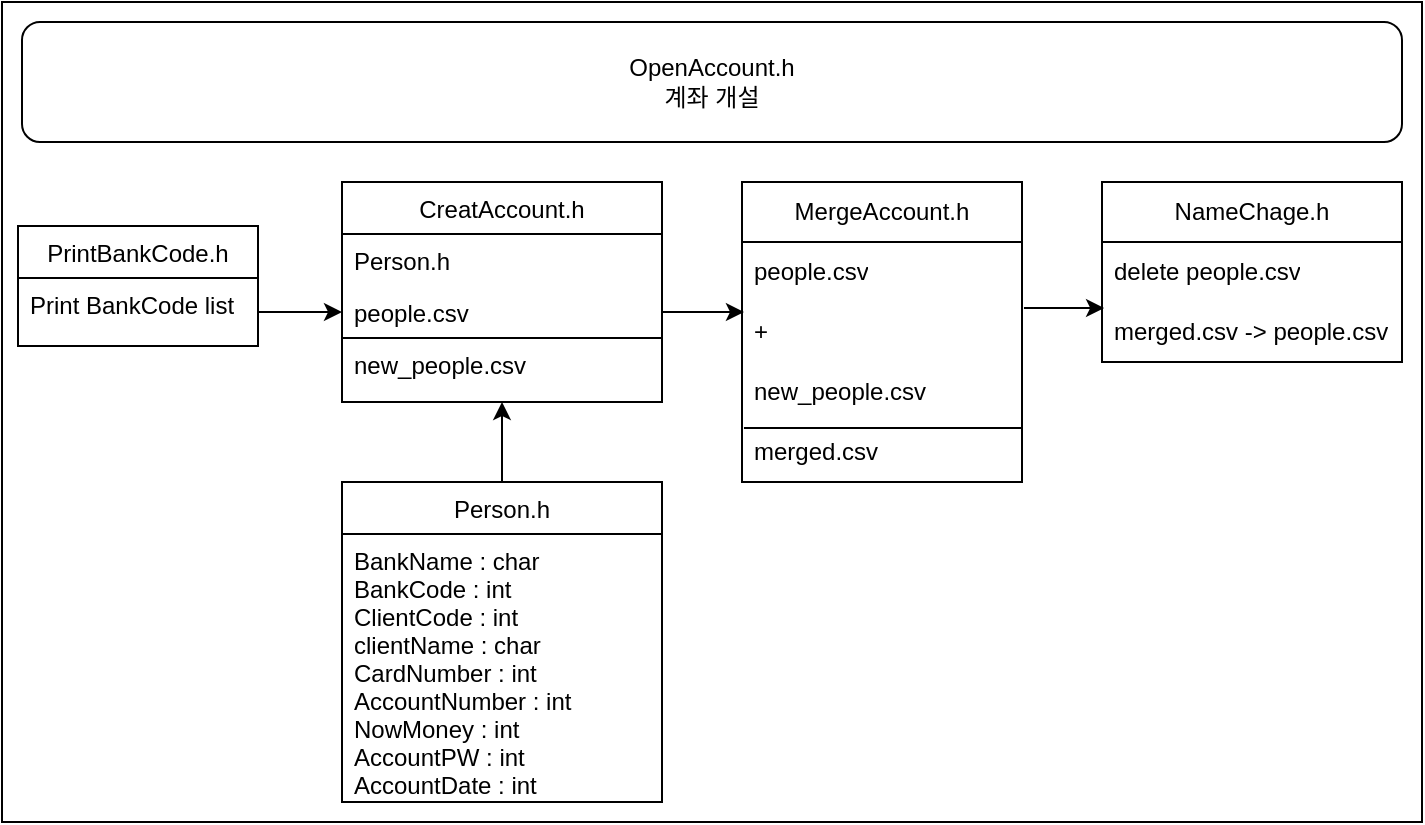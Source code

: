 <mxfile version="21.0.2" type="device"><diagram id="C5RBs43oDa-KdzZeNtuy" name="Page-1"><mxGraphModel dx="1434" dy="796" grid="1" gridSize="10" guides="1" tooltips="1" connect="1" arrows="1" fold="1" page="1" pageScale="1" pageWidth="827" pageHeight="1169" math="0" shadow="0"><root><mxCell id="WIyWlLk6GJQsqaUBKTNV-0"/><mxCell id="WIyWlLk6GJQsqaUBKTNV-1" parent="WIyWlLk6GJQsqaUBKTNV-0"/><mxCell id="8sKPu1Zdy7vAbVcuvaor-19" value="" style="rounded=0;whiteSpace=wrap;html=1;" vertex="1" parent="WIyWlLk6GJQsqaUBKTNV-1"><mxGeometry x="20" y="120" width="710" height="410" as="geometry"/></mxCell><mxCell id="8sKPu1Zdy7vAbVcuvaor-4" style="edgeStyle=orthogonalEdgeStyle;rounded=0;orthogonalLoop=1;jettySize=auto;html=1;exitX=0.5;exitY=0;exitDx=0;exitDy=0;entryX=0.5;entryY=1;entryDx=0;entryDy=0;" edge="1" parent="WIyWlLk6GJQsqaUBKTNV-1" source="zkfFHV4jXpPFQw0GAbJ--6" target="zkfFHV4jXpPFQw0GAbJ--17"><mxGeometry relative="1" as="geometry"/></mxCell><mxCell id="zkfFHV4jXpPFQw0GAbJ--6" value="Person.h" style="swimlane;fontStyle=0;align=center;verticalAlign=top;childLayout=stackLayout;horizontal=1;startSize=26;horizontalStack=0;resizeParent=1;resizeLast=0;collapsible=1;marginBottom=0;rounded=0;shadow=0;strokeWidth=1;" parent="WIyWlLk6GJQsqaUBKTNV-1" vertex="1"><mxGeometry x="190" y="360" width="160" height="160" as="geometry"><mxRectangle x="130" y="380" width="160" height="26" as="alternateBounds"/></mxGeometry></mxCell><mxCell id="zkfFHV4jXpPFQw0GAbJ--8" value="BankName : char&#10;BankCode : int&#10;ClientCode : int&#10;clientName : char&#10;CardNumber : int&#10;AccountNumber : int&#10;NowMoney : int&#10;AccountPW : int&#10;AccountDate : int&#10;&#10;" style="text;align=left;verticalAlign=top;spacingLeft=4;spacingRight=4;overflow=hidden;rotatable=0;points=[[0,0.5],[1,0.5]];portConstraint=eastwest;rounded=0;shadow=0;html=0;" parent="zkfFHV4jXpPFQw0GAbJ--6" vertex="1"><mxGeometry y="26" width="160" height="134" as="geometry"/></mxCell><mxCell id="zkfFHV4jXpPFQw0GAbJ--17" value="CreatAccount.h" style="swimlane;fontStyle=0;align=center;verticalAlign=top;childLayout=stackLayout;horizontal=1;startSize=26;horizontalStack=0;resizeParent=1;resizeLast=0;collapsible=1;marginBottom=0;rounded=0;shadow=0;strokeWidth=1;" parent="WIyWlLk6GJQsqaUBKTNV-1" vertex="1"><mxGeometry x="190" y="210" width="160" height="110" as="geometry"><mxRectangle x="550" y="140" width="160" height="26" as="alternateBounds"/></mxGeometry></mxCell><mxCell id="zkfFHV4jXpPFQw0GAbJ--18" value="Person.h" style="text;align=left;verticalAlign=top;spacingLeft=4;spacingRight=4;overflow=hidden;rotatable=0;points=[[0,0.5],[1,0.5]];portConstraint=eastwest;" parent="zkfFHV4jXpPFQw0GAbJ--17" vertex="1"><mxGeometry y="26" width="160" height="26" as="geometry"/></mxCell><mxCell id="8sKPu1Zdy7vAbVcuvaor-3" value="people.csv" style="text;align=left;verticalAlign=top;spacingLeft=4;spacingRight=4;overflow=hidden;rotatable=0;points=[[0,0.5],[1,0.5]];portConstraint=eastwest;" vertex="1" parent="zkfFHV4jXpPFQw0GAbJ--17"><mxGeometry y="52" width="160" height="26" as="geometry"/></mxCell><mxCell id="8sKPu1Zdy7vAbVcuvaor-5" value="" style="endArrow=none;html=1;rounded=0;" edge="1" parent="zkfFHV4jXpPFQw0GAbJ--17"><mxGeometry width="50" height="50" relative="1" as="geometry"><mxPoint y="78" as="sourcePoint"/><mxPoint x="160" y="78" as="targetPoint"/></mxGeometry></mxCell><mxCell id="8sKPu1Zdy7vAbVcuvaor-6" value="new_people.csv" style="text;align=left;verticalAlign=top;spacingLeft=4;spacingRight=4;overflow=hidden;rotatable=0;points=[[0,0.5],[1,0.5]];portConstraint=eastwest;" vertex="1" parent="zkfFHV4jXpPFQw0GAbJ--17"><mxGeometry y="78" width="160" height="26" as="geometry"/></mxCell><mxCell id="8sKPu1Zdy7vAbVcuvaor-7" value="MergeAccount.h" style="swimlane;fontStyle=0;childLayout=stackLayout;horizontal=1;startSize=30;horizontalStack=0;resizeParent=1;resizeParentMax=0;resizeLast=0;collapsible=1;marginBottom=0;whiteSpace=wrap;html=1;" vertex="1" parent="WIyWlLk6GJQsqaUBKTNV-1"><mxGeometry x="390" y="210" width="140" height="150" as="geometry"/></mxCell><mxCell id="8sKPu1Zdy7vAbVcuvaor-8" value="people.csv" style="text;strokeColor=none;fillColor=none;align=left;verticalAlign=middle;spacingLeft=4;spacingRight=4;overflow=hidden;points=[[0,0.5],[1,0.5]];portConstraint=eastwest;rotatable=0;whiteSpace=wrap;html=1;" vertex="1" parent="8sKPu1Zdy7vAbVcuvaor-7"><mxGeometry y="30" width="140" height="30" as="geometry"/></mxCell><mxCell id="8sKPu1Zdy7vAbVcuvaor-9" value="+" style="text;strokeColor=none;fillColor=none;align=left;verticalAlign=middle;spacingLeft=4;spacingRight=4;overflow=hidden;points=[[0,0.5],[1,0.5]];portConstraint=eastwest;rotatable=0;whiteSpace=wrap;html=1;" vertex="1" parent="8sKPu1Zdy7vAbVcuvaor-7"><mxGeometry y="60" width="140" height="30" as="geometry"/></mxCell><mxCell id="8sKPu1Zdy7vAbVcuvaor-10" value="new_people.csv" style="text;strokeColor=none;fillColor=none;align=left;verticalAlign=middle;spacingLeft=4;spacingRight=4;overflow=hidden;points=[[0,0.5],[1,0.5]];portConstraint=eastwest;rotatable=0;whiteSpace=wrap;html=1;" vertex="1" parent="8sKPu1Zdy7vAbVcuvaor-7"><mxGeometry y="90" width="140" height="30" as="geometry"/></mxCell><mxCell id="8sKPu1Zdy7vAbVcuvaor-11" value="merged.csv" style="text;strokeColor=none;fillColor=none;align=left;verticalAlign=middle;spacingLeft=4;spacingRight=4;overflow=hidden;points=[[0,0.5],[1,0.5]];portConstraint=eastwest;rotatable=0;whiteSpace=wrap;html=1;" vertex="1" parent="8sKPu1Zdy7vAbVcuvaor-7"><mxGeometry y="120" width="140" height="30" as="geometry"/></mxCell><mxCell id="8sKPu1Zdy7vAbVcuvaor-13" value="" style="endArrow=none;html=1;rounded=0;entryX=1;entryY=0.1;entryDx=0;entryDy=0;entryPerimeter=0;exitX=0.007;exitY=0.1;exitDx=0;exitDy=0;exitPerimeter=0;" edge="1" parent="8sKPu1Zdy7vAbVcuvaor-7" source="8sKPu1Zdy7vAbVcuvaor-11" target="8sKPu1Zdy7vAbVcuvaor-11"><mxGeometry width="50" height="50" relative="1" as="geometry"><mxPoint x="20" y="123" as="sourcePoint"/><mxPoint x="90" y="40" as="targetPoint"/><Array as="points"/></mxGeometry></mxCell><mxCell id="8sKPu1Zdy7vAbVcuvaor-14" value="NameChage.h" style="swimlane;fontStyle=0;childLayout=stackLayout;horizontal=1;startSize=30;horizontalStack=0;resizeParent=1;resizeParentMax=0;resizeLast=0;collapsible=1;marginBottom=0;whiteSpace=wrap;html=1;" vertex="1" parent="WIyWlLk6GJQsqaUBKTNV-1"><mxGeometry x="570" y="210" width="150" height="90" as="geometry"/></mxCell><mxCell id="8sKPu1Zdy7vAbVcuvaor-15" value="delete people.csv" style="text;strokeColor=none;fillColor=none;align=left;verticalAlign=middle;spacingLeft=4;spacingRight=4;overflow=hidden;points=[[0,0.5],[1,0.5]];portConstraint=eastwest;rotatable=0;whiteSpace=wrap;html=1;" vertex="1" parent="8sKPu1Zdy7vAbVcuvaor-14"><mxGeometry y="30" width="150" height="30" as="geometry"/></mxCell><mxCell id="8sKPu1Zdy7vAbVcuvaor-16" value="merged.csv -&amp;gt; people.csv" style="text;strokeColor=none;fillColor=none;align=left;verticalAlign=middle;spacingLeft=4;spacingRight=4;overflow=hidden;points=[[0,0.5],[1,0.5]];portConstraint=eastwest;rotatable=0;whiteSpace=wrap;html=1;" vertex="1" parent="8sKPu1Zdy7vAbVcuvaor-14"><mxGeometry y="60" width="150" height="30" as="geometry"/></mxCell><mxCell id="8sKPu1Zdy7vAbVcuvaor-22" value="OpenAccount.h&lt;br&gt;계좌 개설" style="rounded=1;whiteSpace=wrap;html=1;" vertex="1" parent="WIyWlLk6GJQsqaUBKTNV-1"><mxGeometry x="30" y="130" width="690" height="60" as="geometry"/></mxCell><mxCell id="8sKPu1Zdy7vAbVcuvaor-24" style="edgeStyle=orthogonalEdgeStyle;rounded=0;orthogonalLoop=1;jettySize=auto;html=1;exitX=1.007;exitY=0.1;exitDx=0;exitDy=0;entryX=0.007;entryY=0.1;entryDx=0;entryDy=0;entryPerimeter=0;exitPerimeter=0;" edge="1" parent="WIyWlLk6GJQsqaUBKTNV-1" source="8sKPu1Zdy7vAbVcuvaor-9" target="8sKPu1Zdy7vAbVcuvaor-16"><mxGeometry relative="1" as="geometry"/></mxCell><mxCell id="8sKPu1Zdy7vAbVcuvaor-25" style="edgeStyle=orthogonalEdgeStyle;rounded=0;orthogonalLoop=1;jettySize=auto;html=1;exitX=1;exitY=0.5;exitDx=0;exitDy=0;entryX=0.007;entryY=0.167;entryDx=0;entryDy=0;entryPerimeter=0;" edge="1" parent="WIyWlLk6GJQsqaUBKTNV-1" source="8sKPu1Zdy7vAbVcuvaor-3" target="8sKPu1Zdy7vAbVcuvaor-9"><mxGeometry relative="1" as="geometry"/></mxCell><mxCell id="8sKPu1Zdy7vAbVcuvaor-26" value="PrintBankCode.h" style="swimlane;fontStyle=0;align=center;verticalAlign=top;childLayout=stackLayout;horizontal=1;startSize=26;horizontalStack=0;resizeParent=1;resizeLast=0;collapsible=1;marginBottom=0;rounded=0;shadow=0;strokeWidth=1;" vertex="1" parent="WIyWlLk6GJQsqaUBKTNV-1"><mxGeometry x="28" y="232" width="120" height="60" as="geometry"><mxRectangle x="130" y="380" width="160" height="26" as="alternateBounds"/></mxGeometry></mxCell><mxCell id="8sKPu1Zdy7vAbVcuvaor-27" value="Print BankCode list" style="text;align=left;verticalAlign=top;spacingLeft=4;spacingRight=4;overflow=hidden;rotatable=0;points=[[0,0.5],[1,0.5]];portConstraint=eastwest;rounded=0;shadow=0;html=0;" vertex="1" parent="8sKPu1Zdy7vAbVcuvaor-26"><mxGeometry y="26" width="120" height="34" as="geometry"/></mxCell><mxCell id="8sKPu1Zdy7vAbVcuvaor-28" style="edgeStyle=orthogonalEdgeStyle;rounded=0;orthogonalLoop=1;jettySize=auto;html=1;exitX=1;exitY=0.5;exitDx=0;exitDy=0;entryX=0;entryY=0.5;entryDx=0;entryDy=0;" edge="1" parent="WIyWlLk6GJQsqaUBKTNV-1" source="8sKPu1Zdy7vAbVcuvaor-27" target="8sKPu1Zdy7vAbVcuvaor-3"><mxGeometry relative="1" as="geometry"/></mxCell></root></mxGraphModel></diagram></mxfile>